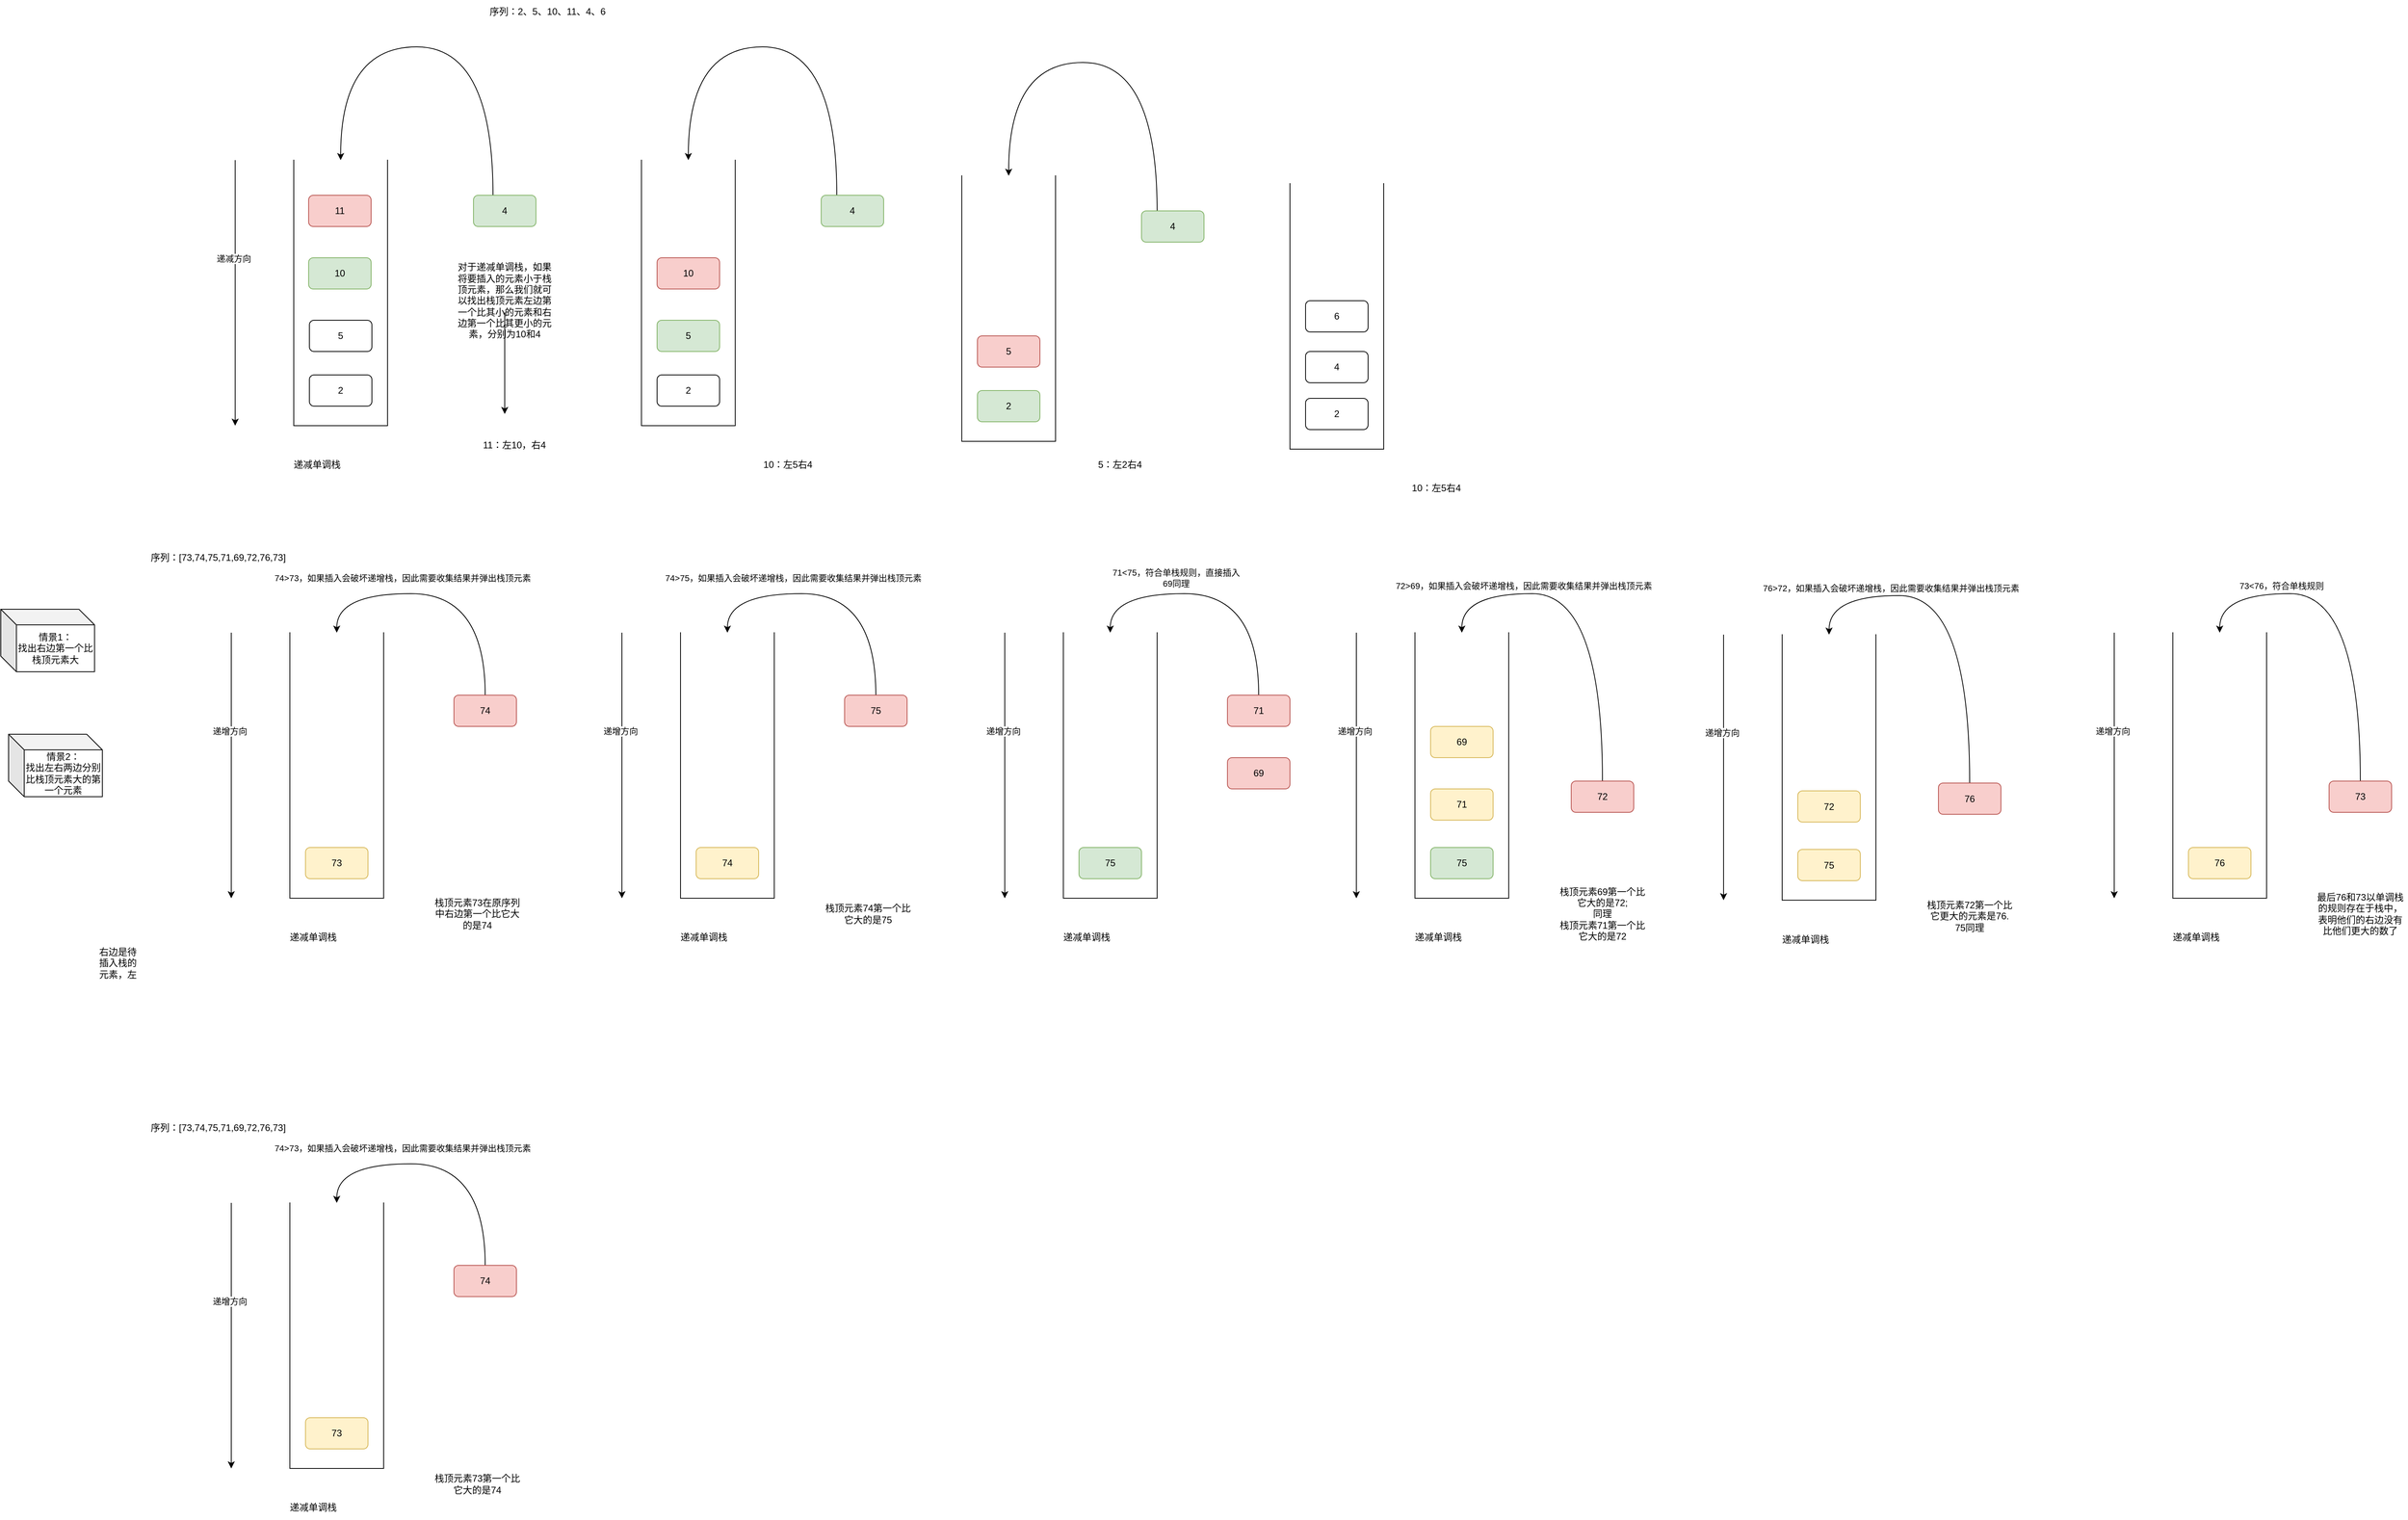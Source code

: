 <mxfile version="24.2.3" type="github">
  <diagram name="第 1 页" id="ewnleLoZy3X5R_nvyh3p">
    <mxGraphModel dx="2040" dy="665" grid="1" gridSize="10" guides="1" tooltips="1" connect="1" arrows="1" fold="1" page="1" pageScale="1" pageWidth="827" pageHeight="1169" math="0" shadow="0">
      <root>
        <mxCell id="0" />
        <mxCell id="1" parent="0" />
        <mxCell id="bXwB3TmRqBgJZ9fveNT7-1" value="" style="html=1;dashed=0;whiteSpace=wrap;shape=partialRectangle;right=0;direction=west;rotation=90;" parent="1" vertex="1">
          <mxGeometry x="205" y="345" width="340" height="120" as="geometry" />
        </mxCell>
        <mxCell id="bXwB3TmRqBgJZ9fveNT7-2" value="" style="endArrow=classic;html=1;rounded=0;" parent="1" edge="1">
          <mxGeometry width="50" height="50" relative="1" as="geometry">
            <mxPoint x="240" y="235" as="sourcePoint" />
            <mxPoint x="240" y="575" as="targetPoint" />
          </mxGeometry>
        </mxCell>
        <mxCell id="bXwB3TmRqBgJZ9fveNT7-4" value="递减方向" style="edgeLabel;html=1;align=center;verticalAlign=middle;resizable=0;points=[];" parent="bXwB3TmRqBgJZ9fveNT7-2" vertex="1" connectable="0">
          <mxGeometry x="-0.263" y="-2" relative="1" as="geometry">
            <mxPoint as="offset" />
          </mxGeometry>
        </mxCell>
        <mxCell id="bXwB3TmRqBgJZ9fveNT7-3" value="递减单调栈" style="text;html=1;align=center;verticalAlign=middle;whiteSpace=wrap;rounded=0;" parent="1" vertex="1">
          <mxGeometry x="280" y="610" width="130" height="30" as="geometry" />
        </mxCell>
        <mxCell id="bXwB3TmRqBgJZ9fveNT7-5" value="2" style="rounded=1;whiteSpace=wrap;html=1;" parent="1" vertex="1">
          <mxGeometry x="335" y="510" width="80" height="40" as="geometry" />
        </mxCell>
        <mxCell id="bXwB3TmRqBgJZ9fveNT7-6" value="5" style="rounded=1;whiteSpace=wrap;html=1;" parent="1" vertex="1">
          <mxGeometry x="335" y="440" width="80" height="40" as="geometry" />
        </mxCell>
        <mxCell id="bXwB3TmRqBgJZ9fveNT7-7" value="10" style="rounded=1;whiteSpace=wrap;html=1;fillColor=#d5e8d4;strokeColor=#82b366;" parent="1" vertex="1">
          <mxGeometry x="334" y="360" width="80" height="40" as="geometry" />
        </mxCell>
        <mxCell id="bXwB3TmRqBgJZ9fveNT7-9" value="11" style="rounded=1;whiteSpace=wrap;html=1;fillColor=#f8cecc;strokeColor=#b85450;" parent="1" vertex="1">
          <mxGeometry x="334" y="280" width="80" height="40" as="geometry" />
        </mxCell>
        <mxCell id="bXwB3TmRqBgJZ9fveNT7-12" style="edgeStyle=orthogonalEdgeStyle;rounded=0;orthogonalLoop=1;jettySize=auto;html=1;entryX=1;entryY=0.5;entryDx=0;entryDy=0;curved=1;" parent="1" source="bXwB3TmRqBgJZ9fveNT7-10" target="bXwB3TmRqBgJZ9fveNT7-1" edge="1">
          <mxGeometry relative="1" as="geometry">
            <Array as="points">
              <mxPoint x="570" y="90" />
              <mxPoint x="375" y="90" />
            </Array>
          </mxGeometry>
        </mxCell>
        <mxCell id="bXwB3TmRqBgJZ9fveNT7-10" value="4" style="rounded=1;whiteSpace=wrap;html=1;fillColor=#d5e8d4;strokeColor=#82b366;" parent="1" vertex="1">
          <mxGeometry x="545" y="280" width="80" height="40" as="geometry" />
        </mxCell>
        <mxCell id="bXwB3TmRqBgJZ9fveNT7-13" value="对于递减单调栈，如果将要插入的元素小于栈顶元素，那么我们就可以找出栈顶元素左边第一个比其小的元素和右边第一个比其更小的元素，分别为10和4" style="text;html=1;align=center;verticalAlign=middle;whiteSpace=wrap;rounded=0;" parent="1" vertex="1">
          <mxGeometry x="520" y="400" width="130" height="30" as="geometry" />
        </mxCell>
        <mxCell id="bXwB3TmRqBgJZ9fveNT7-14" value="序列：2、5、10、11、4、6" style="text;html=1;align=center;verticalAlign=middle;whiteSpace=wrap;rounded=0;" parent="1" vertex="1">
          <mxGeometry x="545" y="30" width="190" height="30" as="geometry" />
        </mxCell>
        <mxCell id="bXwB3TmRqBgJZ9fveNT7-17" value="" style="endArrow=classic;html=1;rounded=0;" parent="1" source="bXwB3TmRqBgJZ9fveNT7-13" edge="1">
          <mxGeometry width="50" height="50" relative="1" as="geometry">
            <mxPoint x="630" y="570" as="sourcePoint" />
            <mxPoint x="585" y="560" as="targetPoint" />
          </mxGeometry>
        </mxCell>
        <mxCell id="bXwB3TmRqBgJZ9fveNT7-18" value="11：左10，右4" style="text;html=1;align=center;verticalAlign=middle;whiteSpace=wrap;rounded=0;" parent="1" vertex="1">
          <mxGeometry x="555" y="585" width="85" height="30" as="geometry" />
        </mxCell>
        <mxCell id="bXwB3TmRqBgJZ9fveNT7-20" value="" style="html=1;dashed=0;whiteSpace=wrap;shape=partialRectangle;right=0;direction=west;rotation=90;" parent="1" vertex="1">
          <mxGeometry x="650" y="345" width="340" height="120" as="geometry" />
        </mxCell>
        <mxCell id="bXwB3TmRqBgJZ9fveNT7-21" value="2" style="rounded=1;whiteSpace=wrap;html=1;" parent="1" vertex="1">
          <mxGeometry x="780" y="510" width="80" height="40" as="geometry" />
        </mxCell>
        <mxCell id="bXwB3TmRqBgJZ9fveNT7-22" value="5" style="rounded=1;whiteSpace=wrap;html=1;fillColor=#d5e8d4;strokeColor=#82b366;" parent="1" vertex="1">
          <mxGeometry x="780" y="440" width="80" height="40" as="geometry" />
        </mxCell>
        <mxCell id="bXwB3TmRqBgJZ9fveNT7-23" value="10" style="rounded=1;whiteSpace=wrap;html=1;fillColor=#f8cecc;strokeColor=#b85450;" parent="1" vertex="1">
          <mxGeometry x="780" y="360" width="80" height="40" as="geometry" />
        </mxCell>
        <mxCell id="bXwB3TmRqBgJZ9fveNT7-25" style="edgeStyle=orthogonalEdgeStyle;rounded=0;orthogonalLoop=1;jettySize=auto;html=1;entryX=1;entryY=0.5;entryDx=0;entryDy=0;curved=1;" parent="1" source="bXwB3TmRqBgJZ9fveNT7-24" target="bXwB3TmRqBgJZ9fveNT7-20" edge="1">
          <mxGeometry relative="1" as="geometry">
            <Array as="points">
              <mxPoint x="1010" y="90" />
              <mxPoint x="820" y="90" />
            </Array>
          </mxGeometry>
        </mxCell>
        <mxCell id="bXwB3TmRqBgJZ9fveNT7-24" value="4" style="rounded=1;whiteSpace=wrap;html=1;fillColor=#d5e8d4;strokeColor=#82b366;" parent="1" vertex="1">
          <mxGeometry x="990" y="280" width="80" height="40" as="geometry" />
        </mxCell>
        <mxCell id="bXwB3TmRqBgJZ9fveNT7-26" value="10：左5右4" style="text;html=1;align=center;verticalAlign=middle;whiteSpace=wrap;rounded=0;" parent="1" vertex="1">
          <mxGeometry x="905" y="610" width="85" height="30" as="geometry" />
        </mxCell>
        <mxCell id="bXwB3TmRqBgJZ9fveNT7-28" value="" style="html=1;dashed=0;whiteSpace=wrap;shape=partialRectangle;right=0;direction=west;rotation=90;" parent="1" vertex="1">
          <mxGeometry x="1060" y="365" width="340" height="120" as="geometry" />
        </mxCell>
        <mxCell id="bXwB3TmRqBgJZ9fveNT7-29" value="2" style="rounded=1;whiteSpace=wrap;html=1;fillColor=#d5e8d4;strokeColor=#82b366;" parent="1" vertex="1">
          <mxGeometry x="1190" y="530" width="80" height="40" as="geometry" />
        </mxCell>
        <mxCell id="bXwB3TmRqBgJZ9fveNT7-30" value="5" style="rounded=1;whiteSpace=wrap;html=1;fillColor=#f8cecc;strokeColor=#b85450;" parent="1" vertex="1">
          <mxGeometry x="1190" y="460" width="80" height="40" as="geometry" />
        </mxCell>
        <mxCell id="bXwB3TmRqBgJZ9fveNT7-32" style="edgeStyle=orthogonalEdgeStyle;rounded=0;orthogonalLoop=1;jettySize=auto;html=1;entryX=1;entryY=0.5;entryDx=0;entryDy=0;curved=1;" parent="1" source="bXwB3TmRqBgJZ9fveNT7-33" target="bXwB3TmRqBgJZ9fveNT7-28" edge="1">
          <mxGeometry relative="1" as="geometry">
            <Array as="points">
              <mxPoint x="1420" y="110" />
              <mxPoint x="1230" y="110" />
            </Array>
          </mxGeometry>
        </mxCell>
        <mxCell id="bXwB3TmRqBgJZ9fveNT7-33" value="4" style="rounded=1;whiteSpace=wrap;html=1;fillColor=#d5e8d4;strokeColor=#82b366;" parent="1" vertex="1">
          <mxGeometry x="1400" y="300" width="80" height="40" as="geometry" />
        </mxCell>
        <mxCell id="bXwB3TmRqBgJZ9fveNT7-34" value="5：左2右4" style="text;html=1;align=center;verticalAlign=middle;whiteSpace=wrap;rounded=0;" parent="1" vertex="1">
          <mxGeometry x="1330" y="610" width="85" height="30" as="geometry" />
        </mxCell>
        <mxCell id="bXwB3TmRqBgJZ9fveNT7-35" value="" style="html=1;dashed=0;whiteSpace=wrap;shape=partialRectangle;right=0;direction=west;rotation=90;" parent="1" vertex="1">
          <mxGeometry x="1480" y="375" width="340" height="120" as="geometry" />
        </mxCell>
        <mxCell id="bXwB3TmRqBgJZ9fveNT7-36" value="2" style="rounded=1;whiteSpace=wrap;html=1;" parent="1" vertex="1">
          <mxGeometry x="1610" y="540" width="80" height="40" as="geometry" />
        </mxCell>
        <mxCell id="bXwB3TmRqBgJZ9fveNT7-40" value="4" style="rounded=1;whiteSpace=wrap;html=1;" parent="1" vertex="1">
          <mxGeometry x="1610" y="480" width="80" height="40" as="geometry" />
        </mxCell>
        <mxCell id="bXwB3TmRqBgJZ9fveNT7-41" value="10：左5右4" style="text;html=1;align=center;verticalAlign=middle;whiteSpace=wrap;rounded=0;" parent="1" vertex="1">
          <mxGeometry x="1735" y="640" width="85" height="30" as="geometry" />
        </mxCell>
        <mxCell id="bXwB3TmRqBgJZ9fveNT7-42" value="6" style="rounded=1;whiteSpace=wrap;html=1;" parent="1" vertex="1">
          <mxGeometry x="1610" y="415" width="80" height="40" as="geometry" />
        </mxCell>
        <mxCell id="0DS2U9l0eUhZTR6tqigi-1" value="" style="html=1;dashed=0;whiteSpace=wrap;shape=partialRectangle;right=0;direction=west;rotation=90;" vertex="1" parent="1">
          <mxGeometry x="200" y="950" width="340" height="120" as="geometry" />
        </mxCell>
        <mxCell id="0DS2U9l0eUhZTR6tqigi-2" value="" style="endArrow=classic;html=1;rounded=0;" edge="1" parent="1">
          <mxGeometry width="50" height="50" relative="1" as="geometry">
            <mxPoint x="235" y="840" as="sourcePoint" />
            <mxPoint x="235" y="1180" as="targetPoint" />
          </mxGeometry>
        </mxCell>
        <mxCell id="0DS2U9l0eUhZTR6tqigi-3" value="递增方向" style="edgeLabel;html=1;align=center;verticalAlign=middle;resizable=0;points=[];" vertex="1" connectable="0" parent="0DS2U9l0eUhZTR6tqigi-2">
          <mxGeometry x="-0.263" y="-2" relative="1" as="geometry">
            <mxPoint as="offset" />
          </mxGeometry>
        </mxCell>
        <mxCell id="0DS2U9l0eUhZTR6tqigi-4" value="递减单调栈" style="text;html=1;align=center;verticalAlign=middle;whiteSpace=wrap;rounded=0;" vertex="1" parent="1">
          <mxGeometry x="275" y="1215" width="130" height="30" as="geometry" />
        </mxCell>
        <mxCell id="0DS2U9l0eUhZTR6tqigi-5" value="73" style="rounded=1;whiteSpace=wrap;html=1;fillColor=#fff2cc;strokeColor=#d6b656;" vertex="1" parent="1">
          <mxGeometry x="330" y="1115" width="80" height="40" as="geometry" />
        </mxCell>
        <mxCell id="0DS2U9l0eUhZTR6tqigi-10" value="序列：[73,74,75,71,69,72,76,73]" style="text;whiteSpace=wrap;html=1;" vertex="1" parent="1">
          <mxGeometry x="130" y="730" width="260" height="40" as="geometry" />
        </mxCell>
        <mxCell id="0DS2U9l0eUhZTR6tqigi-12" style="edgeStyle=orthogonalEdgeStyle;rounded=0;orthogonalLoop=1;jettySize=auto;html=1;entryX=1;entryY=0.5;entryDx=0;entryDy=0;curved=1;" edge="1" parent="1" source="0DS2U9l0eUhZTR6tqigi-11" target="0DS2U9l0eUhZTR6tqigi-1">
          <mxGeometry relative="1" as="geometry">
            <Array as="points">
              <mxPoint x="560" y="790" />
              <mxPoint x="370" y="790" />
            </Array>
          </mxGeometry>
        </mxCell>
        <mxCell id="0DS2U9l0eUhZTR6tqigi-13" value="74&amp;gt;73，如果插入会破坏递增栈，因此需要收集结果并弹出栈顶元素" style="edgeLabel;html=1;align=center;verticalAlign=middle;resizable=0;points=[];" vertex="1" connectable="0" parent="0DS2U9l0eUhZTR6tqigi-12">
          <mxGeometry x="0.276" y="-3" relative="1" as="geometry">
            <mxPoint y="-17" as="offset" />
          </mxGeometry>
        </mxCell>
        <mxCell id="0DS2U9l0eUhZTR6tqigi-11" value="74" style="rounded=1;whiteSpace=wrap;html=1;fillColor=#f8cecc;strokeColor=#b85450;" vertex="1" parent="1">
          <mxGeometry x="520" y="920" width="80" height="40" as="geometry" />
        </mxCell>
        <mxCell id="0DS2U9l0eUhZTR6tqigi-14" value="栈顶元素73在原序列中右边第一个比它大的是74" style="text;html=1;align=center;verticalAlign=middle;whiteSpace=wrap;rounded=0;" vertex="1" parent="1">
          <mxGeometry x="490" y="1185" width="120" height="30" as="geometry" />
        </mxCell>
        <mxCell id="0DS2U9l0eUhZTR6tqigi-16" value="" style="html=1;dashed=0;whiteSpace=wrap;shape=partialRectangle;right=0;direction=west;rotation=90;" vertex="1" parent="1">
          <mxGeometry x="700" y="950" width="340" height="120" as="geometry" />
        </mxCell>
        <mxCell id="0DS2U9l0eUhZTR6tqigi-17" value="" style="endArrow=classic;html=1;rounded=0;" edge="1" parent="1">
          <mxGeometry width="50" height="50" relative="1" as="geometry">
            <mxPoint x="735" y="840" as="sourcePoint" />
            <mxPoint x="735" y="1180" as="targetPoint" />
          </mxGeometry>
        </mxCell>
        <mxCell id="0DS2U9l0eUhZTR6tqigi-18" value="递增方向" style="edgeLabel;html=1;align=center;verticalAlign=middle;resizable=0;points=[];" vertex="1" connectable="0" parent="0DS2U9l0eUhZTR6tqigi-17">
          <mxGeometry x="-0.263" y="-2" relative="1" as="geometry">
            <mxPoint as="offset" />
          </mxGeometry>
        </mxCell>
        <mxCell id="0DS2U9l0eUhZTR6tqigi-19" value="递减单调栈" style="text;html=1;align=center;verticalAlign=middle;whiteSpace=wrap;rounded=0;" vertex="1" parent="1">
          <mxGeometry x="775" y="1215" width="130" height="30" as="geometry" />
        </mxCell>
        <mxCell id="0DS2U9l0eUhZTR6tqigi-20" value="74" style="rounded=1;whiteSpace=wrap;html=1;fillColor=#fff2cc;strokeColor=#d6b656;" vertex="1" parent="1">
          <mxGeometry x="830" y="1115" width="80" height="40" as="geometry" />
        </mxCell>
        <mxCell id="0DS2U9l0eUhZTR6tqigi-21" style="edgeStyle=orthogonalEdgeStyle;rounded=0;orthogonalLoop=1;jettySize=auto;html=1;entryX=1;entryY=0.5;entryDx=0;entryDy=0;curved=1;" edge="1" parent="1" source="0DS2U9l0eUhZTR6tqigi-23" target="0DS2U9l0eUhZTR6tqigi-16">
          <mxGeometry relative="1" as="geometry">
            <Array as="points">
              <mxPoint x="1060" y="790" />
              <mxPoint x="870" y="790" />
            </Array>
          </mxGeometry>
        </mxCell>
        <mxCell id="0DS2U9l0eUhZTR6tqigi-22" value="74&amp;gt;75，如果插入会破坏递增栈，因此需要收集结果并弹出栈顶元素" style="edgeLabel;html=1;align=center;verticalAlign=middle;resizable=0;points=[];" vertex="1" connectable="0" parent="0DS2U9l0eUhZTR6tqigi-21">
          <mxGeometry x="0.276" y="-3" relative="1" as="geometry">
            <mxPoint y="-17" as="offset" />
          </mxGeometry>
        </mxCell>
        <mxCell id="0DS2U9l0eUhZTR6tqigi-23" value="75" style="rounded=1;whiteSpace=wrap;html=1;fillColor=#f8cecc;strokeColor=#b85450;" vertex="1" parent="1">
          <mxGeometry x="1020" y="920" width="80" height="40" as="geometry" />
        </mxCell>
        <mxCell id="0DS2U9l0eUhZTR6tqigi-24" value="栈顶元素74第一个比它大的是75" style="text;html=1;align=center;verticalAlign=middle;whiteSpace=wrap;rounded=0;" vertex="1" parent="1">
          <mxGeometry x="990" y="1185" width="120" height="30" as="geometry" />
        </mxCell>
        <mxCell id="0DS2U9l0eUhZTR6tqigi-25" value="" style="html=1;dashed=0;whiteSpace=wrap;shape=partialRectangle;right=0;direction=west;rotation=90;" vertex="1" parent="1">
          <mxGeometry x="1190" y="950" width="340" height="120" as="geometry" />
        </mxCell>
        <mxCell id="0DS2U9l0eUhZTR6tqigi-26" value="" style="endArrow=classic;html=1;rounded=0;" edge="1" parent="1">
          <mxGeometry width="50" height="50" relative="1" as="geometry">
            <mxPoint x="1225" y="840" as="sourcePoint" />
            <mxPoint x="1225" y="1180" as="targetPoint" />
          </mxGeometry>
        </mxCell>
        <mxCell id="0DS2U9l0eUhZTR6tqigi-27" value="递增方向" style="edgeLabel;html=1;align=center;verticalAlign=middle;resizable=0;points=[];" vertex="1" connectable="0" parent="0DS2U9l0eUhZTR6tqigi-26">
          <mxGeometry x="-0.263" y="-2" relative="1" as="geometry">
            <mxPoint as="offset" />
          </mxGeometry>
        </mxCell>
        <mxCell id="0DS2U9l0eUhZTR6tqigi-28" value="递减单调栈" style="text;html=1;align=center;verticalAlign=middle;whiteSpace=wrap;rounded=0;" vertex="1" parent="1">
          <mxGeometry x="1265" y="1215" width="130" height="30" as="geometry" />
        </mxCell>
        <mxCell id="0DS2U9l0eUhZTR6tqigi-29" value="75" style="rounded=1;whiteSpace=wrap;html=1;fillColor=#d5e8d4;strokeColor=#82b366;" vertex="1" parent="1">
          <mxGeometry x="1320" y="1115" width="80" height="40" as="geometry" />
        </mxCell>
        <mxCell id="0DS2U9l0eUhZTR6tqigi-30" style="edgeStyle=orthogonalEdgeStyle;rounded=0;orthogonalLoop=1;jettySize=auto;html=1;entryX=1;entryY=0.5;entryDx=0;entryDy=0;curved=1;" edge="1" parent="1" source="0DS2U9l0eUhZTR6tqigi-32" target="0DS2U9l0eUhZTR6tqigi-25">
          <mxGeometry relative="1" as="geometry">
            <Array as="points">
              <mxPoint x="1550" y="790" />
              <mxPoint x="1360" y="790" />
            </Array>
          </mxGeometry>
        </mxCell>
        <mxCell id="0DS2U9l0eUhZTR6tqigi-31" value="71&amp;lt;75，符合单栈规则，直接插入&lt;br&gt;69同理" style="edgeLabel;html=1;align=center;verticalAlign=middle;resizable=0;points=[];" vertex="1" connectable="0" parent="0DS2U9l0eUhZTR6tqigi-30">
          <mxGeometry x="0.276" y="-3" relative="1" as="geometry">
            <mxPoint y="-17" as="offset" />
          </mxGeometry>
        </mxCell>
        <mxCell id="0DS2U9l0eUhZTR6tqigi-32" value="71" style="rounded=1;whiteSpace=wrap;html=1;fillColor=#f8cecc;strokeColor=#b85450;" vertex="1" parent="1">
          <mxGeometry x="1510" y="920" width="80" height="40" as="geometry" />
        </mxCell>
        <mxCell id="0DS2U9l0eUhZTR6tqigi-34" value="69" style="rounded=1;whiteSpace=wrap;html=1;fillColor=#f8cecc;strokeColor=#b85450;" vertex="1" parent="1">
          <mxGeometry x="1510" y="1000" width="80" height="40" as="geometry" />
        </mxCell>
        <mxCell id="0DS2U9l0eUhZTR6tqigi-35" value="" style="html=1;dashed=0;whiteSpace=wrap;shape=partialRectangle;right=0;direction=west;rotation=90;" vertex="1" parent="1">
          <mxGeometry x="1640" y="950" width="340" height="120" as="geometry" />
        </mxCell>
        <mxCell id="0DS2U9l0eUhZTR6tqigi-36" value="" style="endArrow=classic;html=1;rounded=0;" edge="1" parent="1">
          <mxGeometry width="50" height="50" relative="1" as="geometry">
            <mxPoint x="1675" y="840" as="sourcePoint" />
            <mxPoint x="1675" y="1180" as="targetPoint" />
          </mxGeometry>
        </mxCell>
        <mxCell id="0DS2U9l0eUhZTR6tqigi-37" value="递增方向" style="edgeLabel;html=1;align=center;verticalAlign=middle;resizable=0;points=[];" vertex="1" connectable="0" parent="0DS2U9l0eUhZTR6tqigi-36">
          <mxGeometry x="-0.263" y="-2" relative="1" as="geometry">
            <mxPoint as="offset" />
          </mxGeometry>
        </mxCell>
        <mxCell id="0DS2U9l0eUhZTR6tqigi-38" value="递减单调栈" style="text;html=1;align=center;verticalAlign=middle;whiteSpace=wrap;rounded=0;" vertex="1" parent="1">
          <mxGeometry x="1715" y="1215" width="130" height="30" as="geometry" />
        </mxCell>
        <mxCell id="0DS2U9l0eUhZTR6tqigi-39" value="75" style="rounded=1;whiteSpace=wrap;html=1;fillColor=#d5e8d4;strokeColor=#82b366;" vertex="1" parent="1">
          <mxGeometry x="1770" y="1115" width="80" height="40" as="geometry" />
        </mxCell>
        <mxCell id="0DS2U9l0eUhZTR6tqigi-42" value="71" style="rounded=1;whiteSpace=wrap;html=1;fillColor=#fff2cc;strokeColor=#d6b656;" vertex="1" parent="1">
          <mxGeometry x="1770" y="1040" width="80" height="40" as="geometry" />
        </mxCell>
        <mxCell id="0DS2U9l0eUhZTR6tqigi-43" value="栈顶元素69第一个比它大的是72;&lt;br&gt;同理&lt;br&gt;栈顶元素71第一个比它大的是72" style="text;html=1;align=center;verticalAlign=middle;whiteSpace=wrap;rounded=0;" vertex="1" parent="1">
          <mxGeometry x="1930" y="1185" width="120" height="30" as="geometry" />
        </mxCell>
        <mxCell id="0DS2U9l0eUhZTR6tqigi-44" value="69" style="rounded=1;whiteSpace=wrap;html=1;fillColor=#fff2cc;strokeColor=#d6b656;" vertex="1" parent="1">
          <mxGeometry x="1770" y="960" width="80" height="40" as="geometry" />
        </mxCell>
        <mxCell id="0DS2U9l0eUhZTR6tqigi-47" style="edgeStyle=orthogonalEdgeStyle;rounded=0;orthogonalLoop=1;jettySize=auto;html=1;entryX=1;entryY=0.5;entryDx=0;entryDy=0;curved=1;" edge="1" parent="1" source="0DS2U9l0eUhZTR6tqigi-46" target="0DS2U9l0eUhZTR6tqigi-35">
          <mxGeometry relative="1" as="geometry">
            <Array as="points">
              <mxPoint x="1990" y="790" />
              <mxPoint x="1810" y="790" />
            </Array>
          </mxGeometry>
        </mxCell>
        <mxCell id="0DS2U9l0eUhZTR6tqigi-48" value="72&amp;gt;69，如果插入会破坏递增栈，因此需要收集结果并弹出栈顶元素" style="edgeLabel;html=1;align=center;verticalAlign=middle;resizable=0;points=[];" vertex="1" connectable="0" parent="0DS2U9l0eUhZTR6tqigi-47">
          <mxGeometry x="0.454" y="2" relative="1" as="geometry">
            <mxPoint y="-12" as="offset" />
          </mxGeometry>
        </mxCell>
        <mxCell id="0DS2U9l0eUhZTR6tqigi-46" value="72" style="rounded=1;whiteSpace=wrap;html=1;fillColor=#f8cecc;strokeColor=#b85450;" vertex="1" parent="1">
          <mxGeometry x="1950" y="1030" width="80" height="40" as="geometry" />
        </mxCell>
        <mxCell id="0DS2U9l0eUhZTR6tqigi-49" value="" style="html=1;dashed=0;whiteSpace=wrap;shape=partialRectangle;right=0;direction=west;rotation=90;" vertex="1" parent="1">
          <mxGeometry x="2110" y="952.5" width="340" height="120" as="geometry" />
        </mxCell>
        <mxCell id="0DS2U9l0eUhZTR6tqigi-50" value="" style="endArrow=classic;html=1;rounded=0;" edge="1" parent="1">
          <mxGeometry width="50" height="50" relative="1" as="geometry">
            <mxPoint x="2145" y="842.5" as="sourcePoint" />
            <mxPoint x="2145" y="1182.5" as="targetPoint" />
          </mxGeometry>
        </mxCell>
        <mxCell id="0DS2U9l0eUhZTR6tqigi-51" value="递增方向" style="edgeLabel;html=1;align=center;verticalAlign=middle;resizable=0;points=[];" vertex="1" connectable="0" parent="0DS2U9l0eUhZTR6tqigi-50">
          <mxGeometry x="-0.263" y="-2" relative="1" as="geometry">
            <mxPoint as="offset" />
          </mxGeometry>
        </mxCell>
        <mxCell id="0DS2U9l0eUhZTR6tqigi-52" value="递减单调栈" style="text;html=1;align=center;verticalAlign=middle;whiteSpace=wrap;rounded=0;" vertex="1" parent="1">
          <mxGeometry x="2185" y="1217.5" width="130" height="30" as="geometry" />
        </mxCell>
        <mxCell id="0DS2U9l0eUhZTR6tqigi-53" value="75" style="rounded=1;whiteSpace=wrap;html=1;fillColor=#fff2cc;strokeColor=#d6b656;" vertex="1" parent="1">
          <mxGeometry x="2240" y="1117.5" width="80" height="40" as="geometry" />
        </mxCell>
        <mxCell id="0DS2U9l0eUhZTR6tqigi-54" value="72" style="rounded=1;whiteSpace=wrap;html=1;fillColor=#fff2cc;strokeColor=#d6b656;" vertex="1" parent="1">
          <mxGeometry x="2240" y="1042.5" width="80" height="40" as="geometry" />
        </mxCell>
        <mxCell id="0DS2U9l0eUhZTR6tqigi-55" value="栈顶元素72第一个比它更大的元素是76.&lt;br&gt;75同理" style="text;html=1;align=center;verticalAlign=middle;whiteSpace=wrap;rounded=0;" vertex="1" parent="1">
          <mxGeometry x="2400" y="1187.5" width="120" height="30" as="geometry" />
        </mxCell>
        <mxCell id="0DS2U9l0eUhZTR6tqigi-57" style="edgeStyle=orthogonalEdgeStyle;rounded=0;orthogonalLoop=1;jettySize=auto;html=1;entryX=1;entryY=0.5;entryDx=0;entryDy=0;curved=1;" edge="1" parent="1" source="0DS2U9l0eUhZTR6tqigi-59" target="0DS2U9l0eUhZTR6tqigi-49">
          <mxGeometry relative="1" as="geometry">
            <Array as="points">
              <mxPoint x="2460" y="792.5" />
              <mxPoint x="2280" y="792.5" />
            </Array>
          </mxGeometry>
        </mxCell>
        <mxCell id="0DS2U9l0eUhZTR6tqigi-58" value="76&amp;gt;72，如果插入会破坏递增栈，因此需要收集结果并弹出栈顶元素" style="edgeLabel;html=1;align=center;verticalAlign=middle;resizable=0;points=[];" vertex="1" connectable="0" parent="0DS2U9l0eUhZTR6tqigi-57">
          <mxGeometry x="0.454" y="2" relative="1" as="geometry">
            <mxPoint y="-12" as="offset" />
          </mxGeometry>
        </mxCell>
        <mxCell id="0DS2U9l0eUhZTR6tqigi-59" value="76" style="rounded=1;whiteSpace=wrap;html=1;fillColor=#f8cecc;strokeColor=#b85450;" vertex="1" parent="1">
          <mxGeometry x="2420" y="1032.5" width="80" height="40" as="geometry" />
        </mxCell>
        <mxCell id="0DS2U9l0eUhZTR6tqigi-60" value="" style="html=1;dashed=0;whiteSpace=wrap;shape=partialRectangle;right=0;direction=west;rotation=90;" vertex="1" parent="1">
          <mxGeometry x="2610" y="950" width="340" height="120" as="geometry" />
        </mxCell>
        <mxCell id="0DS2U9l0eUhZTR6tqigi-61" value="" style="endArrow=classic;html=1;rounded=0;" edge="1" parent="1">
          <mxGeometry width="50" height="50" relative="1" as="geometry">
            <mxPoint x="2645" y="840" as="sourcePoint" />
            <mxPoint x="2645" y="1180" as="targetPoint" />
          </mxGeometry>
        </mxCell>
        <mxCell id="0DS2U9l0eUhZTR6tqigi-62" value="递增方向" style="edgeLabel;html=1;align=center;verticalAlign=middle;resizable=0;points=[];" vertex="1" connectable="0" parent="0DS2U9l0eUhZTR6tqigi-61">
          <mxGeometry x="-0.263" y="-2" relative="1" as="geometry">
            <mxPoint as="offset" />
          </mxGeometry>
        </mxCell>
        <mxCell id="0DS2U9l0eUhZTR6tqigi-63" value="递减单调栈" style="text;html=1;align=center;verticalAlign=middle;whiteSpace=wrap;rounded=0;" vertex="1" parent="1">
          <mxGeometry x="2685" y="1215" width="130" height="30" as="geometry" />
        </mxCell>
        <mxCell id="0DS2U9l0eUhZTR6tqigi-64" value="76" style="rounded=1;whiteSpace=wrap;html=1;fillColor=#fff2cc;strokeColor=#d6b656;" vertex="1" parent="1">
          <mxGeometry x="2740" y="1115" width="80" height="40" as="geometry" />
        </mxCell>
        <mxCell id="0DS2U9l0eUhZTR6tqigi-66" value="最后76和73以单调栈的规则存在于栈中，表明他们的右边没有比他们更大的数了" style="text;html=1;align=center;verticalAlign=middle;whiteSpace=wrap;rounded=0;" vertex="1" parent="1">
          <mxGeometry x="2900" y="1185" width="120" height="30" as="geometry" />
        </mxCell>
        <mxCell id="0DS2U9l0eUhZTR6tqigi-67" style="edgeStyle=orthogonalEdgeStyle;rounded=0;orthogonalLoop=1;jettySize=auto;html=1;entryX=1;entryY=0.5;entryDx=0;entryDy=0;curved=1;" edge="1" parent="1" source="0DS2U9l0eUhZTR6tqigi-69" target="0DS2U9l0eUhZTR6tqigi-60">
          <mxGeometry relative="1" as="geometry">
            <Array as="points">
              <mxPoint x="2960" y="790" />
              <mxPoint x="2780" y="790" />
            </Array>
          </mxGeometry>
        </mxCell>
        <mxCell id="0DS2U9l0eUhZTR6tqigi-68" value="73&amp;lt;76，符合单栈规则" style="edgeLabel;html=1;align=center;verticalAlign=middle;resizable=0;points=[];" vertex="1" connectable="0" parent="0DS2U9l0eUhZTR6tqigi-67">
          <mxGeometry x="0.454" y="2" relative="1" as="geometry">
            <mxPoint y="-12" as="offset" />
          </mxGeometry>
        </mxCell>
        <mxCell id="0DS2U9l0eUhZTR6tqigi-69" value="73" style="rounded=1;whiteSpace=wrap;html=1;fillColor=#f8cecc;strokeColor=#b85450;" vertex="1" parent="1">
          <mxGeometry x="2920" y="1030" width="80" height="40" as="geometry" />
        </mxCell>
        <mxCell id="0DS2U9l0eUhZTR6tqigi-71" value="" style="html=1;dashed=0;whiteSpace=wrap;shape=partialRectangle;right=0;direction=west;rotation=90;" vertex="1" parent="1">
          <mxGeometry x="200" y="1680" width="340" height="120" as="geometry" />
        </mxCell>
        <mxCell id="0DS2U9l0eUhZTR6tqigi-72" value="" style="endArrow=classic;html=1;rounded=0;" edge="1" parent="1">
          <mxGeometry width="50" height="50" relative="1" as="geometry">
            <mxPoint x="235" y="1570" as="sourcePoint" />
            <mxPoint x="235" y="1910" as="targetPoint" />
          </mxGeometry>
        </mxCell>
        <mxCell id="0DS2U9l0eUhZTR6tqigi-73" value="递增方向" style="edgeLabel;html=1;align=center;verticalAlign=middle;resizable=0;points=[];" vertex="1" connectable="0" parent="0DS2U9l0eUhZTR6tqigi-72">
          <mxGeometry x="-0.263" y="-2" relative="1" as="geometry">
            <mxPoint as="offset" />
          </mxGeometry>
        </mxCell>
        <mxCell id="0DS2U9l0eUhZTR6tqigi-74" value="递减单调栈" style="text;html=1;align=center;verticalAlign=middle;whiteSpace=wrap;rounded=0;" vertex="1" parent="1">
          <mxGeometry x="275" y="1945" width="130" height="30" as="geometry" />
        </mxCell>
        <mxCell id="0DS2U9l0eUhZTR6tqigi-75" value="73" style="rounded=1;whiteSpace=wrap;html=1;fillColor=#fff2cc;strokeColor=#d6b656;" vertex="1" parent="1">
          <mxGeometry x="330" y="1845" width="80" height="40" as="geometry" />
        </mxCell>
        <mxCell id="0DS2U9l0eUhZTR6tqigi-76" value="序列：[73,74,75,71,69,72,76,73]" style="text;whiteSpace=wrap;html=1;" vertex="1" parent="1">
          <mxGeometry x="130" y="1460" width="260" height="40" as="geometry" />
        </mxCell>
        <mxCell id="0DS2U9l0eUhZTR6tqigi-77" style="edgeStyle=orthogonalEdgeStyle;rounded=0;orthogonalLoop=1;jettySize=auto;html=1;entryX=1;entryY=0.5;entryDx=0;entryDy=0;curved=1;" edge="1" parent="1" source="0DS2U9l0eUhZTR6tqigi-79" target="0DS2U9l0eUhZTR6tqigi-71">
          <mxGeometry relative="1" as="geometry">
            <Array as="points">
              <mxPoint x="560" y="1520" />
              <mxPoint x="370" y="1520" />
            </Array>
          </mxGeometry>
        </mxCell>
        <mxCell id="0DS2U9l0eUhZTR6tqigi-78" value="74&amp;gt;73，如果插入会破坏递增栈，因此需要收集结果并弹出栈顶元素" style="edgeLabel;html=1;align=center;verticalAlign=middle;resizable=0;points=[];" vertex="1" connectable="0" parent="0DS2U9l0eUhZTR6tqigi-77">
          <mxGeometry x="0.276" y="-3" relative="1" as="geometry">
            <mxPoint y="-17" as="offset" />
          </mxGeometry>
        </mxCell>
        <mxCell id="0DS2U9l0eUhZTR6tqigi-79" value="74" style="rounded=1;whiteSpace=wrap;html=1;fillColor=#f8cecc;strokeColor=#b85450;" vertex="1" parent="1">
          <mxGeometry x="520" y="1650" width="80" height="40" as="geometry" />
        </mxCell>
        <mxCell id="0DS2U9l0eUhZTR6tqigi-80" value="栈顶元素73第一个比它大的是74" style="text;html=1;align=center;verticalAlign=middle;whiteSpace=wrap;rounded=0;" vertex="1" parent="1">
          <mxGeometry x="490" y="1915" width="120" height="30" as="geometry" />
        </mxCell>
        <mxCell id="0DS2U9l0eUhZTR6tqigi-82" value="右边是待插入栈的元素，左" style="text;html=1;align=center;verticalAlign=middle;whiteSpace=wrap;rounded=0;" vertex="1" parent="1">
          <mxGeometry x="60" y="1247.5" width="60" height="30" as="geometry" />
        </mxCell>
        <mxCell id="0DS2U9l0eUhZTR6tqigi-83" value="情景1：&lt;br&gt;找出右边第一个比栈顶元素大" style="shape=cube;whiteSpace=wrap;html=1;boundedLbl=1;backgroundOutline=1;darkOpacity=0.05;darkOpacity2=0.1;" vertex="1" parent="1">
          <mxGeometry x="-60" y="810" width="120" height="80" as="geometry" />
        </mxCell>
        <mxCell id="0DS2U9l0eUhZTR6tqigi-84" value="情景2：&lt;br&gt;&lt;div&gt;找出左右两边分别比栈顶元素大的第一个元素&lt;/div&gt;" style="shape=cube;whiteSpace=wrap;html=1;boundedLbl=1;backgroundOutline=1;darkOpacity=0.05;darkOpacity2=0.1;" vertex="1" parent="1">
          <mxGeometry x="-50" y="970" width="120" height="80" as="geometry" />
        </mxCell>
      </root>
    </mxGraphModel>
  </diagram>
</mxfile>
